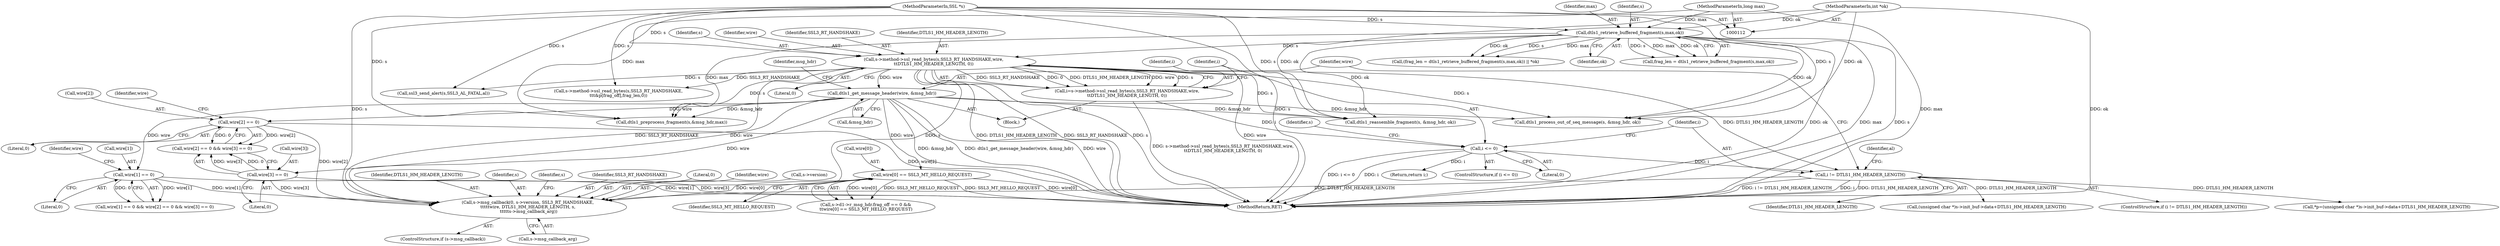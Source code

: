 digraph "0_openssl_d3152655d5319ce883c8e3ac4b99f8de4c59d846@pointer" {
"1000281" [label="(Call,s->msg_callback(0, s->version, SSL3_RT_HANDSHAKE, \n\t\t\t\t\twire, DTLS1_HM_HEADER_LENGTH, s, \n\t\t\t\t\ts->msg_callback_arg))"];
"1000142" [label="(Call,s->method->ssl_read_bytes(s,SSL3_RT_HANDSHAKE,wire,\n\t\tDTLS1_HM_HEADER_LENGTH, 0))"];
"1000131" [label="(Call,dtls1_retrieve_buffered_fragment(s,max,ok))"];
"1000113" [label="(MethodParameterIn,SSL *s)"];
"1000116" [label="(MethodParameterIn,long max)"];
"1000117" [label="(MethodParameterIn,int *ok)"];
"1000252" [label="(Call,wire[0] == SSL3_MT_HELLO_REQUEST)"];
"1000176" [label="(Call,dtls1_get_message_header(wire, &msg_hdr))"];
"1000266" [label="(Call,wire[2] == 0)"];
"1000260" [label="(Call,wire[1] == 0)"];
"1000271" [label="(Call,wire[3] == 0)"];
"1000165" [label="(Call,i != DTLS1_HM_HEADER_LENGTH)"];
"1000149" [label="(Call,i <= 0)"];
"1000140" [label="(Call,i=s->method->ssl_read_bytes(s,SSL3_RT_HANDSHAKE,wire,\n\t\tDTLS1_HM_HEADER_LENGTH, 0))"];
"1000283" [label="(Call,s->version)"];
"1000204" [label="(Call,dtls1_process_out_of_seq_message(s, &msg_hdr, ok))"];
"1000143" [label="(Identifier,s)"];
"1000133" [label="(Identifier,max)"];
"1000288" [label="(Identifier,DTLS1_HM_HEADER_LENGTH)"];
"1000116" [label="(MethodParameterIn,long max)"];
"1000177" [label="(Identifier,wire)"];
"1000267" [label="(Call,wire[2])"];
"1000330" [label="(Call,(unsigned char *)s->init_buf->data+DTLS1_HM_HEADER_LENGTH)"];
"1000289" [label="(Identifier,s)"];
"1000275" [label="(Literal,0)"];
"1000128" [label="(Call,(frag_len = dtls1_retrieve_buffered_fragment(s,max,ok)) || *ok)"];
"1000265" [label="(Call,wire[2] == 0 && wire[3] == 0)"];
"1000150" [label="(Identifier,i)"];
"1000277" [label="(ControlStructure,if (s->msg_callback))"];
"1000141" [label="(Identifier,i)"];
"1000134" [label="(Identifier,ok)"];
"1000252" [label="(Call,wire[0] == SSL3_MT_HELLO_REQUEST)"];
"1000118" [label="(Block,)"];
"1000184" [label="(Identifier,msg_hdr)"];
"1000295" [label="(Identifier,s)"];
"1000286" [label="(Identifier,SSL3_RT_HANDSHAKE)"];
"1000264" [label="(Literal,0)"];
"1000155" [label="(Identifier,s)"];
"1000253" [label="(Call,wire[0])"];
"1000166" [label="(Identifier,i)"];
"1000164" [label="(ControlStructure,if (i != DTLS1_HM_HEADER_LENGTH))"];
"1000142" [label="(Call,s->method->ssl_read_bytes(s,SSL3_RT_HANDSHAKE,wire,\n\t\tDTLS1_HM_HEADER_LENGTH, 0))"];
"1000140" [label="(Call,i=s->method->ssl_read_bytes(s,SSL3_RT_HANDSHAKE,wire,\n\t\tDTLS1_HM_HEADER_LENGTH, 0))"];
"1000261" [label="(Call,wire[1])"];
"1000256" [label="(Identifier,SSL3_MT_HELLO_REQUEST)"];
"1000162" [label="(Return,return i;)"];
"1000266" [label="(Call,wire[2] == 0)"];
"1000145" [label="(Identifier,wire)"];
"1000129" [label="(Call,frag_len = dtls1_retrieve_buffered_fragment(s,max,ok))"];
"1000272" [label="(Call,wire[3])"];
"1000311" [label="(Call,dtls1_preprocess_fragment(s,&msg_hdr,max))"];
"1000341" [label="(Call,s->method->ssl_read_bytes(s,SSL3_RT_HANDSHAKE,\n\t\t\t&p[frag_off],frag_len,0))"];
"1000144" [label="(Identifier,SSL3_RT_HANDSHAKE)"];
"1000281" [label="(Call,s->msg_callback(0, s->version, SSL3_RT_HANDSHAKE, \n\t\t\t\t\twire, DTLS1_HM_HEADER_LENGTH, s, \n\t\t\t\t\ts->msg_callback_arg))"];
"1000178" [label="(Call,&msg_hdr)"];
"1000259" [label="(Call,wire[1] == 0 && wire[2] == 0 && wire[3] == 0)"];
"1000117" [label="(MethodParameterIn,int *ok)"];
"1000328" [label="(Call,*p=(unsigned char *)s->init_buf->data+DTLS1_HM_HEADER_LENGTH)"];
"1000176" [label="(Call,dtls1_get_message_header(wire, &msg_hdr))"];
"1000170" [label="(Identifier,al)"];
"1000146" [label="(Identifier,DTLS1_HM_HEADER_LENGTH)"];
"1000290" [label="(Call,s->msg_callback_arg)"];
"1000273" [label="(Identifier,wire)"];
"1000231" [label="(Call,dtls1_reassemble_fragment(s, &msg_hdr, ok))"];
"1000260" [label="(Call,wire[1] == 0)"];
"1000242" [label="(Call,s->d1->r_msg_hdr.frag_off == 0 &&\n\t\twire[0] == SSL3_MT_HELLO_REQUEST)"];
"1000282" [label="(Literal,0)"];
"1000148" [label="(ControlStructure,if (i <= 0))"];
"1000271" [label="(Call,wire[3] == 0)"];
"1000149" [label="(Call,i <= 0)"];
"1000113" [label="(MethodParameterIn,SSL *s)"];
"1000287" [label="(Identifier,wire)"];
"1000132" [label="(Identifier,s)"];
"1000412" [label="(MethodReturn,RET)"];
"1000268" [label="(Identifier,wire)"];
"1000396" [label="(Call,ssl3_send_alert(s,SSL3_AL_FATAL,al))"];
"1000147" [label="(Literal,0)"];
"1000131" [label="(Call,dtls1_retrieve_buffered_fragment(s,max,ok))"];
"1000270" [label="(Literal,0)"];
"1000167" [label="(Identifier,DTLS1_HM_HEADER_LENGTH)"];
"1000151" [label="(Literal,0)"];
"1000165" [label="(Call,i != DTLS1_HM_HEADER_LENGTH)"];
"1000281" -> "1000277"  [label="AST: "];
"1000281" -> "1000290"  [label="CFG: "];
"1000282" -> "1000281"  [label="AST: "];
"1000283" -> "1000281"  [label="AST: "];
"1000286" -> "1000281"  [label="AST: "];
"1000287" -> "1000281"  [label="AST: "];
"1000288" -> "1000281"  [label="AST: "];
"1000289" -> "1000281"  [label="AST: "];
"1000290" -> "1000281"  [label="AST: "];
"1000295" -> "1000281"  [label="CFG: "];
"1000142" -> "1000281"  [label="DDG: SSL3_RT_HANDSHAKE"];
"1000142" -> "1000281"  [label="DDG: s"];
"1000252" -> "1000281"  [label="DDG: wire[0]"];
"1000266" -> "1000281"  [label="DDG: wire[2]"];
"1000176" -> "1000281"  [label="DDG: wire"];
"1000260" -> "1000281"  [label="DDG: wire[1]"];
"1000271" -> "1000281"  [label="DDG: wire[3]"];
"1000165" -> "1000281"  [label="DDG: DTLS1_HM_HEADER_LENGTH"];
"1000113" -> "1000281"  [label="DDG: s"];
"1000142" -> "1000140"  [label="AST: "];
"1000142" -> "1000147"  [label="CFG: "];
"1000143" -> "1000142"  [label="AST: "];
"1000144" -> "1000142"  [label="AST: "];
"1000145" -> "1000142"  [label="AST: "];
"1000146" -> "1000142"  [label="AST: "];
"1000147" -> "1000142"  [label="AST: "];
"1000140" -> "1000142"  [label="CFG: "];
"1000142" -> "1000412"  [label="DDG: DTLS1_HM_HEADER_LENGTH"];
"1000142" -> "1000412"  [label="DDG: SSL3_RT_HANDSHAKE"];
"1000142" -> "1000412"  [label="DDG: s"];
"1000142" -> "1000412"  [label="DDG: wire"];
"1000142" -> "1000140"  [label="DDG: SSL3_RT_HANDSHAKE"];
"1000142" -> "1000140"  [label="DDG: 0"];
"1000142" -> "1000140"  [label="DDG: DTLS1_HM_HEADER_LENGTH"];
"1000142" -> "1000140"  [label="DDG: wire"];
"1000142" -> "1000140"  [label="DDG: s"];
"1000131" -> "1000142"  [label="DDG: s"];
"1000113" -> "1000142"  [label="DDG: s"];
"1000142" -> "1000165"  [label="DDG: DTLS1_HM_HEADER_LENGTH"];
"1000142" -> "1000176"  [label="DDG: wire"];
"1000142" -> "1000204"  [label="DDG: s"];
"1000142" -> "1000231"  [label="DDG: s"];
"1000142" -> "1000311"  [label="DDG: s"];
"1000142" -> "1000341"  [label="DDG: SSL3_RT_HANDSHAKE"];
"1000142" -> "1000396"  [label="DDG: s"];
"1000131" -> "1000129"  [label="AST: "];
"1000131" -> "1000134"  [label="CFG: "];
"1000132" -> "1000131"  [label="AST: "];
"1000133" -> "1000131"  [label="AST: "];
"1000134" -> "1000131"  [label="AST: "];
"1000129" -> "1000131"  [label="CFG: "];
"1000131" -> "1000412"  [label="DDG: s"];
"1000131" -> "1000412"  [label="DDG: ok"];
"1000131" -> "1000412"  [label="DDG: max"];
"1000131" -> "1000128"  [label="DDG: s"];
"1000131" -> "1000128"  [label="DDG: max"];
"1000131" -> "1000128"  [label="DDG: ok"];
"1000131" -> "1000129"  [label="DDG: s"];
"1000131" -> "1000129"  [label="DDG: max"];
"1000131" -> "1000129"  [label="DDG: ok"];
"1000113" -> "1000131"  [label="DDG: s"];
"1000116" -> "1000131"  [label="DDG: max"];
"1000117" -> "1000131"  [label="DDG: ok"];
"1000131" -> "1000204"  [label="DDG: ok"];
"1000131" -> "1000231"  [label="DDG: ok"];
"1000131" -> "1000311"  [label="DDG: max"];
"1000113" -> "1000112"  [label="AST: "];
"1000113" -> "1000412"  [label="DDG: s"];
"1000113" -> "1000204"  [label="DDG: s"];
"1000113" -> "1000231"  [label="DDG: s"];
"1000113" -> "1000311"  [label="DDG: s"];
"1000113" -> "1000341"  [label="DDG: s"];
"1000113" -> "1000396"  [label="DDG: s"];
"1000116" -> "1000112"  [label="AST: "];
"1000116" -> "1000412"  [label="DDG: max"];
"1000116" -> "1000311"  [label="DDG: max"];
"1000117" -> "1000112"  [label="AST: "];
"1000117" -> "1000412"  [label="DDG: ok"];
"1000117" -> "1000204"  [label="DDG: ok"];
"1000117" -> "1000231"  [label="DDG: ok"];
"1000252" -> "1000242"  [label="AST: "];
"1000252" -> "1000256"  [label="CFG: "];
"1000253" -> "1000252"  [label="AST: "];
"1000256" -> "1000252"  [label="AST: "];
"1000242" -> "1000252"  [label="CFG: "];
"1000252" -> "1000412"  [label="DDG: wire[0]"];
"1000252" -> "1000412"  [label="DDG: SSL3_MT_HELLO_REQUEST"];
"1000252" -> "1000242"  [label="DDG: wire[0]"];
"1000252" -> "1000242"  [label="DDG: SSL3_MT_HELLO_REQUEST"];
"1000176" -> "1000252"  [label="DDG: wire"];
"1000176" -> "1000118"  [label="AST: "];
"1000176" -> "1000178"  [label="CFG: "];
"1000177" -> "1000176"  [label="AST: "];
"1000178" -> "1000176"  [label="AST: "];
"1000184" -> "1000176"  [label="CFG: "];
"1000176" -> "1000412"  [label="DDG: &msg_hdr"];
"1000176" -> "1000412"  [label="DDG: dtls1_get_message_header(wire, &msg_hdr)"];
"1000176" -> "1000412"  [label="DDG: wire"];
"1000176" -> "1000204"  [label="DDG: &msg_hdr"];
"1000176" -> "1000231"  [label="DDG: &msg_hdr"];
"1000176" -> "1000260"  [label="DDG: wire"];
"1000176" -> "1000266"  [label="DDG: wire"];
"1000176" -> "1000271"  [label="DDG: wire"];
"1000176" -> "1000311"  [label="DDG: &msg_hdr"];
"1000266" -> "1000265"  [label="AST: "];
"1000266" -> "1000270"  [label="CFG: "];
"1000267" -> "1000266"  [label="AST: "];
"1000270" -> "1000266"  [label="AST: "];
"1000273" -> "1000266"  [label="CFG: "];
"1000265" -> "1000266"  [label="CFG: "];
"1000266" -> "1000412"  [label="DDG: wire[2]"];
"1000266" -> "1000265"  [label="DDG: wire[2]"];
"1000266" -> "1000265"  [label="DDG: 0"];
"1000260" -> "1000259"  [label="AST: "];
"1000260" -> "1000264"  [label="CFG: "];
"1000261" -> "1000260"  [label="AST: "];
"1000264" -> "1000260"  [label="AST: "];
"1000268" -> "1000260"  [label="CFG: "];
"1000259" -> "1000260"  [label="CFG: "];
"1000260" -> "1000412"  [label="DDG: wire[1]"];
"1000260" -> "1000259"  [label="DDG: wire[1]"];
"1000260" -> "1000259"  [label="DDG: 0"];
"1000271" -> "1000265"  [label="AST: "];
"1000271" -> "1000275"  [label="CFG: "];
"1000272" -> "1000271"  [label="AST: "];
"1000275" -> "1000271"  [label="AST: "];
"1000265" -> "1000271"  [label="CFG: "];
"1000271" -> "1000412"  [label="DDG: wire[3]"];
"1000271" -> "1000265"  [label="DDG: wire[3]"];
"1000271" -> "1000265"  [label="DDG: 0"];
"1000165" -> "1000164"  [label="AST: "];
"1000165" -> "1000167"  [label="CFG: "];
"1000166" -> "1000165"  [label="AST: "];
"1000167" -> "1000165"  [label="AST: "];
"1000170" -> "1000165"  [label="CFG: "];
"1000177" -> "1000165"  [label="CFG: "];
"1000165" -> "1000412"  [label="DDG: i"];
"1000165" -> "1000412"  [label="DDG: DTLS1_HM_HEADER_LENGTH"];
"1000165" -> "1000412"  [label="DDG: i != DTLS1_HM_HEADER_LENGTH"];
"1000149" -> "1000165"  [label="DDG: i"];
"1000165" -> "1000328"  [label="DDG: DTLS1_HM_HEADER_LENGTH"];
"1000165" -> "1000330"  [label="DDG: DTLS1_HM_HEADER_LENGTH"];
"1000149" -> "1000148"  [label="AST: "];
"1000149" -> "1000151"  [label="CFG: "];
"1000150" -> "1000149"  [label="AST: "];
"1000151" -> "1000149"  [label="AST: "];
"1000155" -> "1000149"  [label="CFG: "];
"1000166" -> "1000149"  [label="CFG: "];
"1000149" -> "1000412"  [label="DDG: i <= 0"];
"1000149" -> "1000412"  [label="DDG: i"];
"1000140" -> "1000149"  [label="DDG: i"];
"1000149" -> "1000162"  [label="DDG: i"];
"1000140" -> "1000118"  [label="AST: "];
"1000141" -> "1000140"  [label="AST: "];
"1000150" -> "1000140"  [label="CFG: "];
"1000140" -> "1000412"  [label="DDG: s->method->ssl_read_bytes(s,SSL3_RT_HANDSHAKE,wire,\n\t\tDTLS1_HM_HEADER_LENGTH, 0)"];
}
